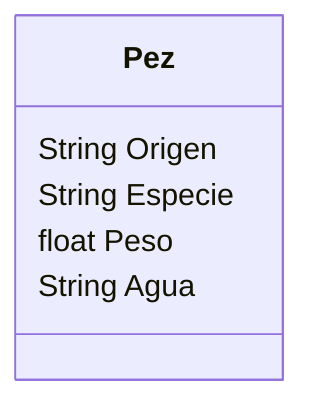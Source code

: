 classDiagram
    class Pez {
        String Origen
        String Especie
        float Peso
        String Agua
    }